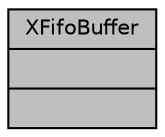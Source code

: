 digraph "XFifoBuffer"
{
  edge [fontname="Helvetica",fontsize="10",labelfontname="Helvetica",labelfontsize="10"];
  node [fontname="Helvetica",fontsize="10",shape=record];
  Node1 [label="{XFifoBuffer\n||}",height=0.2,width=0.4,color="black", fillcolor="grey75", style="filled", fontcolor="black"];
}
